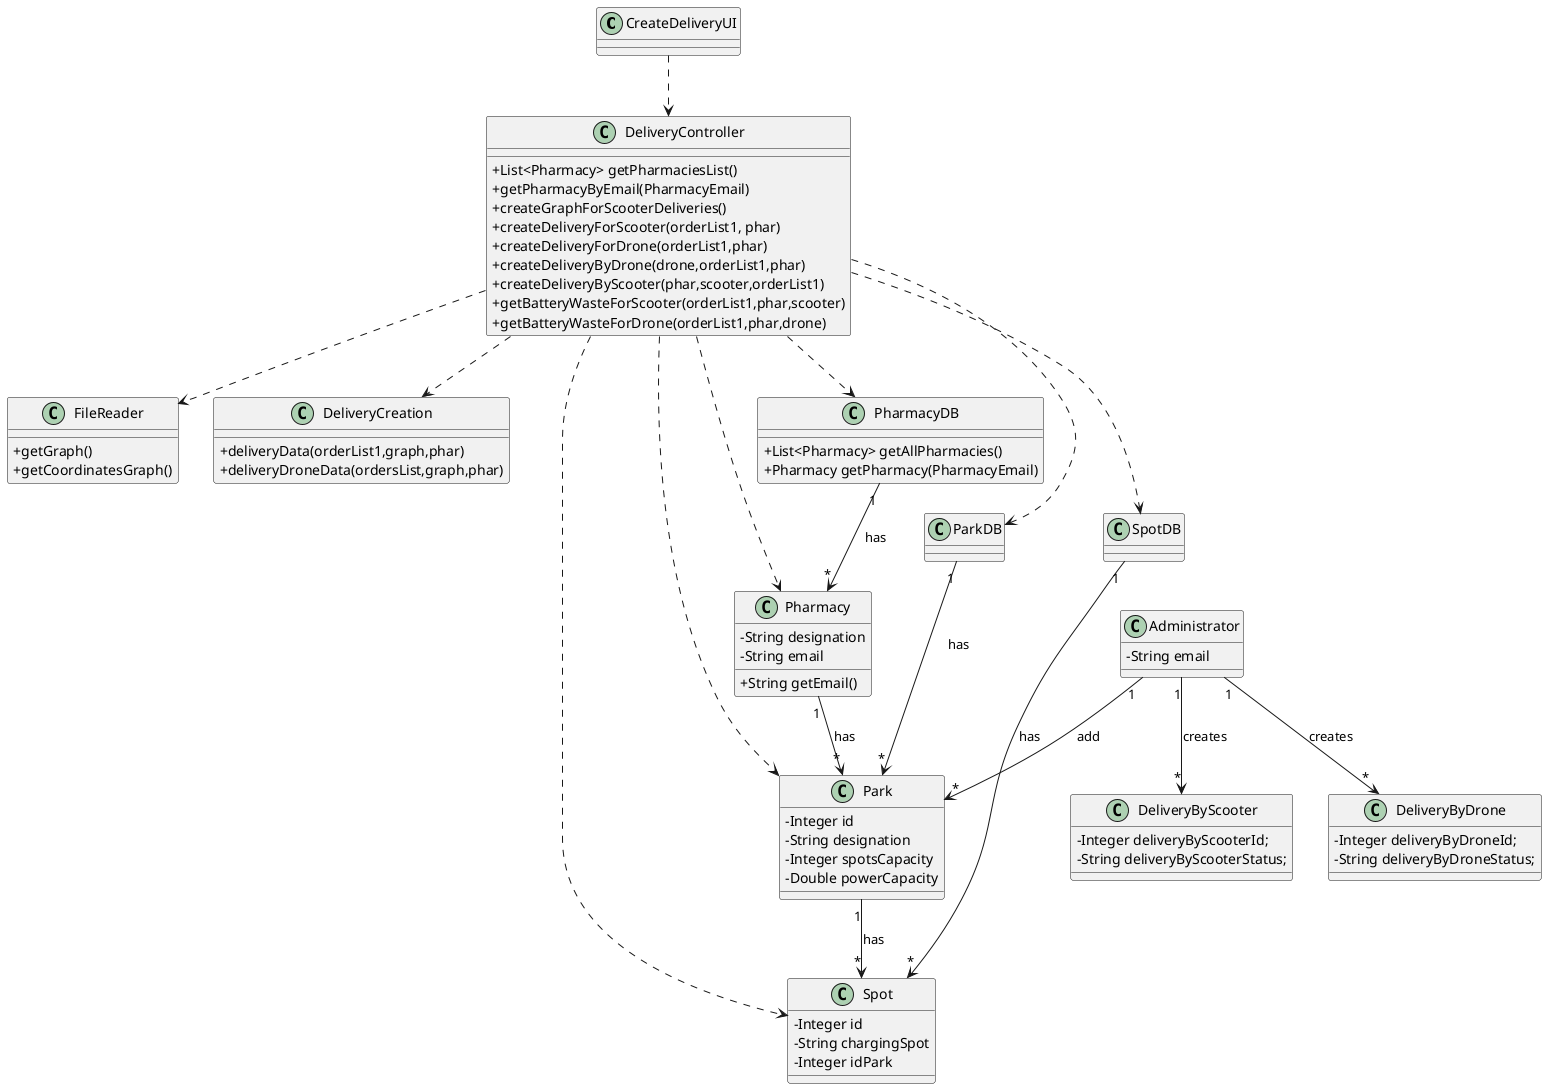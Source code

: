 @startuml
skinparam classAttributeIconSize 0

class CreateDeliveryUI {

}

class DeliveryController {

  +List<Pharmacy> getPharmaciesList()
  +getPharmacyByEmail(PharmacyEmail)
  +createGraphForScooterDeliveries()
  +createDeliveryForScooter(orderList1, phar)
  +createDeliveryForDrone(orderList1,phar)
  +createDeliveryByDrone(drone,orderList1,phar)
  +createDeliveryByScooter(phar,scooter,orderList1)
  +getBatteryWasteForScooter(orderList1,phar,scooter)
  +getBatteryWasteForDrone(orderList1,phar,drone)
}

class DeliveryByDrone {
  -Integer deliveryByDroneId;
  -String deliveryByDroneStatus;
}

class DeliveryByScooter {
  -Integer deliveryByScooterId;
  -String deliveryByScooterStatus;
}

class FileReader {

  +getGraph()
  +getCoordinatesGraph()
}

class DeliveryCreation {

  +deliveryData(orderList1,graph,phar)
  +deliveryDroneData(ordersList,graph,phar)
}

class PharmacyDB {
  +List<Pharmacy> getAllPharmacies()
  +Pharmacy getPharmacy(PharmacyEmail)
}

class Pharmacy {
  -String designation
  -String email

  +String getEmail()
}


class Park {
    -Integer id
    -String designation
    -Integer spotsCapacity
    -Double powerCapacity
}

class ParkDB {

}

class Spot {
    -Integer id
    -String chargingSpot
    -Integer idPark
}

class SpotDB {

}

class Administrator {
  -String email
}

CreateDeliveryUI ..> DeliveryController
DeliveryController ..> PharmacyDB
DeliveryController ..> Pharmacy
DeliveryController ..> Park
DeliveryController ..> Spot
DeliveryController ..> ParkDB
DeliveryController ..> SpotDB
DeliveryController ..> FileReader
DeliveryController ..> DeliveryCreation

Administrator "1" --> "*" DeliveryByScooter : creates

Administrator "1" --> "*" DeliveryByDrone : creates

Administrator "1" --> "*" Park : add

Park "1" --> "*" Spot : has

ParkDB "1" --> "*" Park : has

SpotDB "1" --> "*" Spot : has

PharmacyDB "1" --> "*" Pharmacy : has

Pharmacy "1" --> "*" Park : has


@enduml
